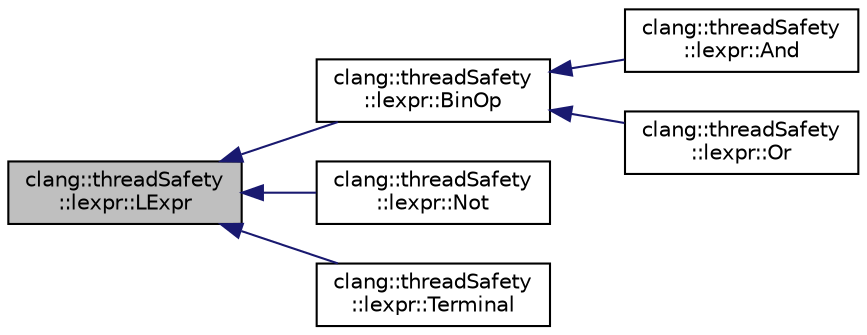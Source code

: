 digraph "clang::threadSafety::lexpr::LExpr"
{
 // LATEX_PDF_SIZE
  bgcolor="transparent";
  edge [fontname="Helvetica",fontsize="10",labelfontname="Helvetica",labelfontsize="10"];
  node [fontname="Helvetica",fontsize="10",shape=record];
  rankdir="LR";
  Node1 [label="clang::threadSafety\l::lexpr::LExpr",height=0.2,width=0.4,color="black", fillcolor="grey75", style="filled", fontcolor="black",tooltip=" "];
  Node1 -> Node2 [dir="back",color="midnightblue",fontsize="10",style="solid",fontname="Helvetica"];
  Node2 [label="clang::threadSafety\l::lexpr::BinOp",height=0.2,width=0.4,color="black",URL="$classclang_1_1threadSafety_1_1lexpr_1_1BinOp.html",tooltip=" "];
  Node2 -> Node3 [dir="back",color="midnightblue",fontsize="10",style="solid",fontname="Helvetica"];
  Node3 [label="clang::threadSafety\l::lexpr::And",height=0.2,width=0.4,color="black",URL="$classclang_1_1threadSafety_1_1lexpr_1_1And.html",tooltip=" "];
  Node2 -> Node4 [dir="back",color="midnightblue",fontsize="10",style="solid",fontname="Helvetica"];
  Node4 [label="clang::threadSafety\l::lexpr::Or",height=0.2,width=0.4,color="black",URL="$classclang_1_1threadSafety_1_1lexpr_1_1Or.html",tooltip=" "];
  Node1 -> Node5 [dir="back",color="midnightblue",fontsize="10",style="solid",fontname="Helvetica"];
  Node5 [label="clang::threadSafety\l::lexpr::Not",height=0.2,width=0.4,color="black",URL="$classclang_1_1threadSafety_1_1lexpr_1_1Not.html",tooltip=" "];
  Node1 -> Node6 [dir="back",color="midnightblue",fontsize="10",style="solid",fontname="Helvetica"];
  Node6 [label="clang::threadSafety\l::lexpr::Terminal",height=0.2,width=0.4,color="black",URL="$classclang_1_1threadSafety_1_1lexpr_1_1Terminal.html",tooltip=" "];
}
